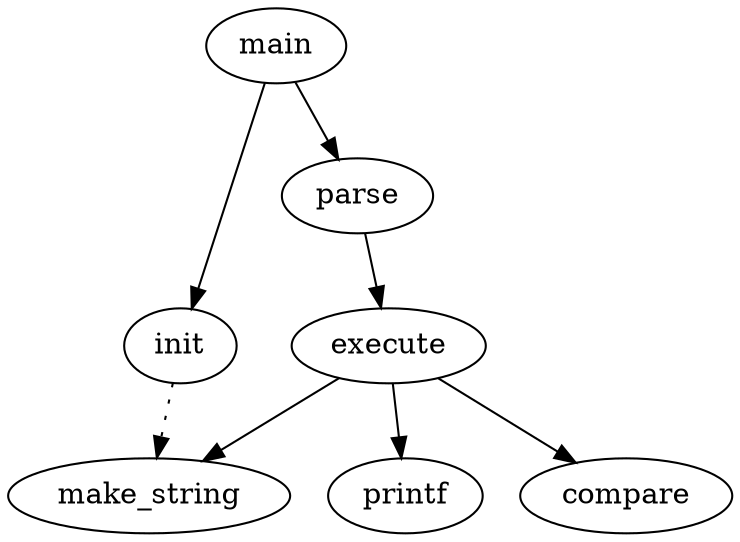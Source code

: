 digraph G {

    main -> parse -> execute;
    main -> init;
    execute -> make_string; 
    execute -> printf
    init -> make_string [style=dotted];
    execute -> compare;
}